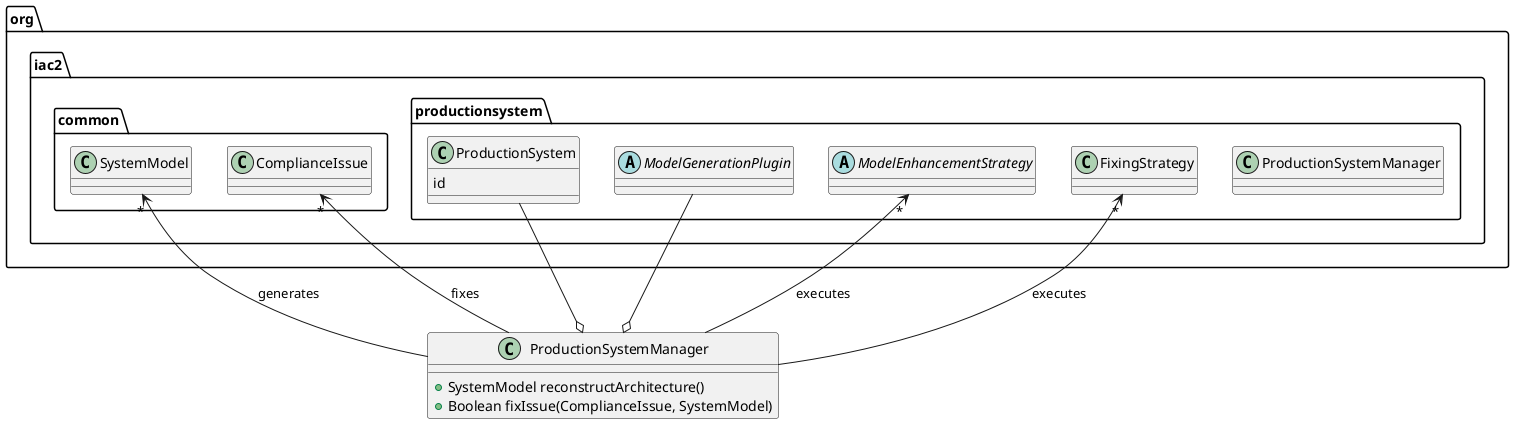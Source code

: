 @startuml
'https://plantuml.com/class-diagram

package org.iac2.common {
    class SystemModel
    class ComplianceIssue
}
package org.iac2.productionsystem {
    class ProductionSystemManager
    class ProductionSystem {
        id
    }
    abstract class ModelGenerationPlugin
    abstract class ModelEnhancementStrategy
    class FixingStrategy
}

class ProductionSystemManager {
+ SystemModel reconstructArchitecture()
+ Boolean fixIssue(ComplianceIssue, SystemModel)
}

SystemModel "*" <-- ProductionSystemManager : generates
ProductionSystem --o ProductionSystemManager
ModelEnhancementStrategy "*" <-- ProductionSystemManager : executes
ModelGenerationPlugin --o ProductionSystemManager
ComplianceIssue "*" <-- ProductionSystemManager: fixes
FixingStrategy "*" <-- ProductionSystemManager: executes


@enduml